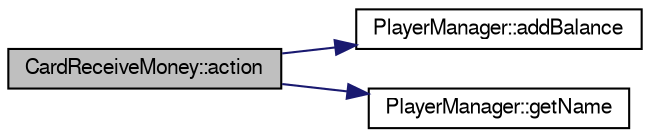 digraph G
{
  edge [fontname="FreeSans",fontsize="10",labelfontname="FreeSans",labelfontsize="10"];
  node [fontname="FreeSans",fontsize="10",shape=record];
  rankdir="LR";
  Node1 [label="CardReceiveMoney::action",height=0.2,width=0.4,color="black", fillcolor="grey75", style="filled" fontcolor="black"];
  Node1 -> Node2 [color="midnightblue",fontsize="10",style="solid",fontname="FreeSans"];
  Node2 [label="PlayerManager::addBalance",height=0.2,width=0.4,color="black", fillcolor="white", style="filled",URL="$class_player_manager.html#a4e660a4278d6c5b1576ec3980b8e69e5",tooltip="method that adds an amount of money to the balance of the Player"];
  Node1 -> Node3 [color="midnightblue",fontsize="10",style="solid",fontname="FreeSans"];
  Node3 [label="PlayerManager::getName",height=0.2,width=0.4,color="black", fillcolor="white", style="filled",URL="$class_player_manager.html#a2604043abc318ee6c9a26529ed31fcce",tooltip="method that returns the name of the current Player"];
}
